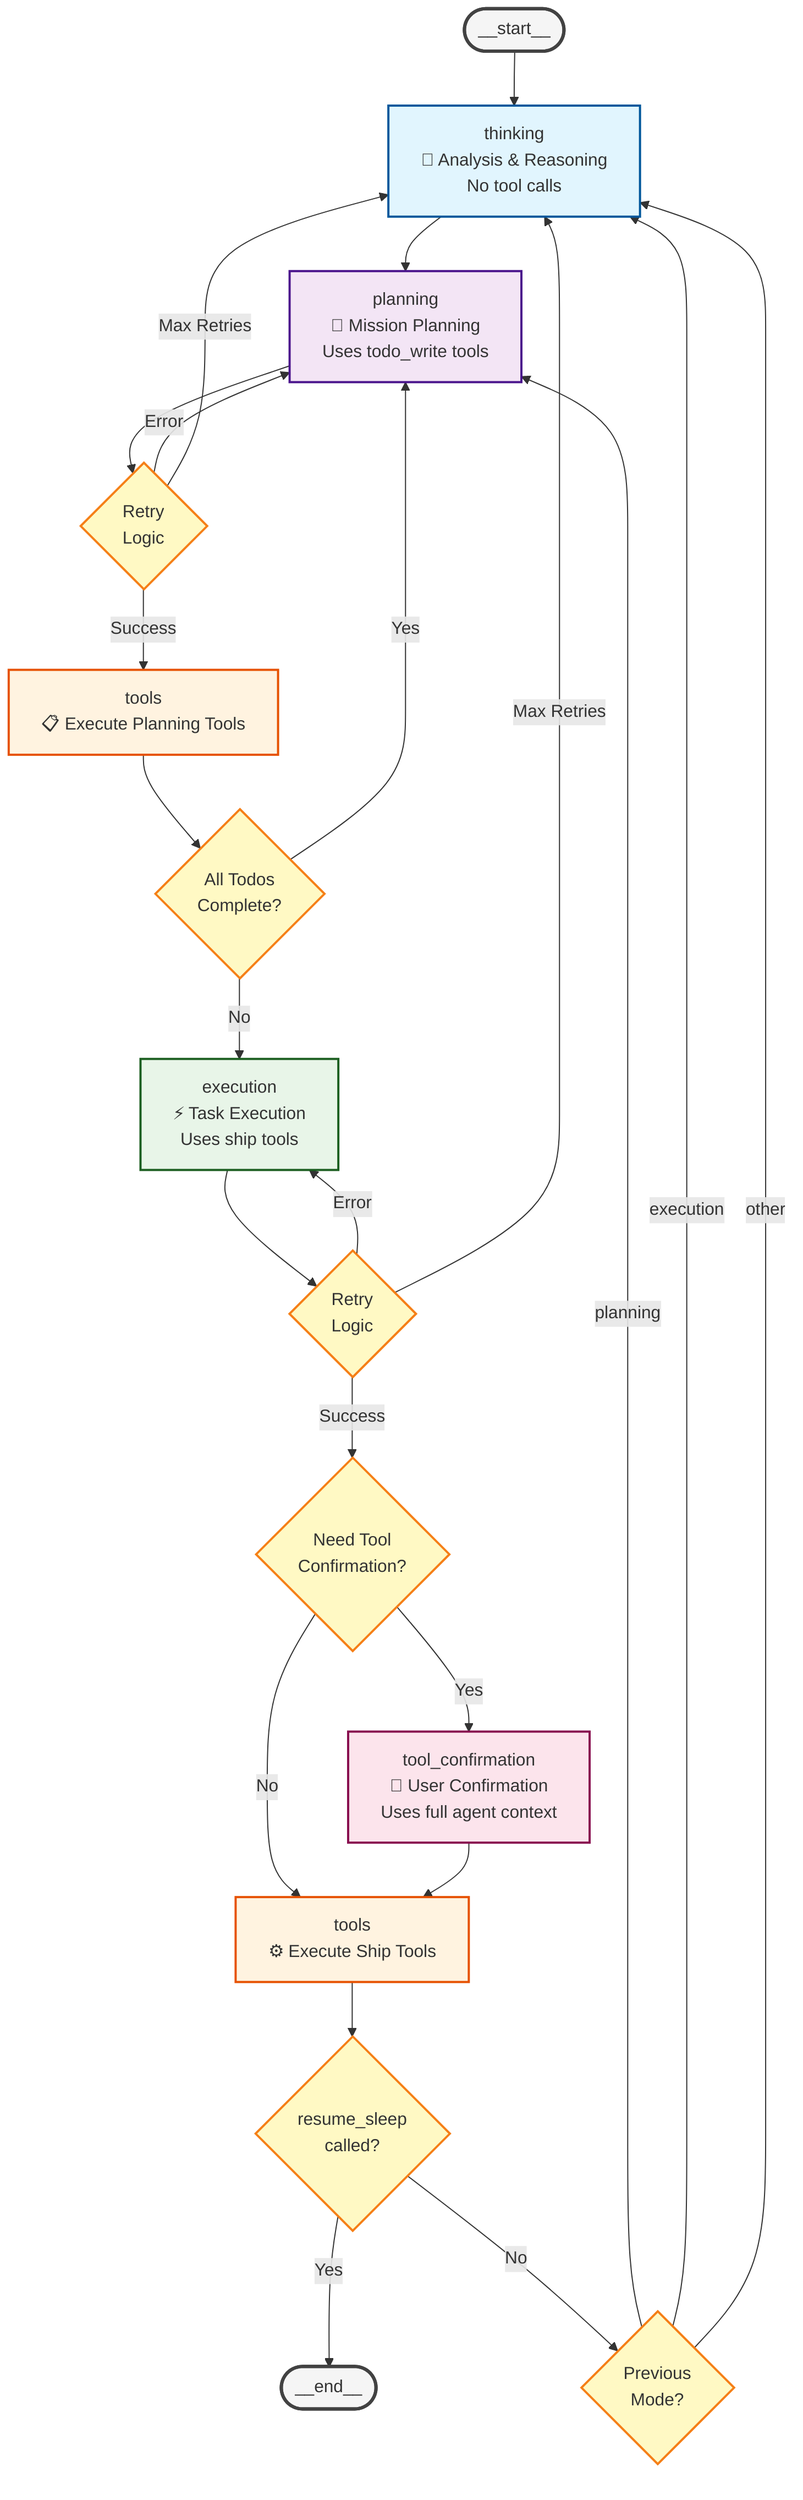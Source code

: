 ---
config:
  flowchart:
    curve: basis
---
graph TB
    START([__start__]) --> THINKING[thinking<br/>💭 Analysis & Reasoning<br/>No tool calls]
    
    THINKING --> PLANNING[planning<br/>📝 Mission Planning<br/>Uses todo_write tools]
    
    PLANNING --> PLAN_RETRY{Retry<br/>Logic}
    PLAN_RETRY -->|Error| PLANNING
    PLAN_RETRY -->|Max Retries| THINKING
    PLAN_RETRY -->|Success| TOOLS_P[tools<br/>📋 Execute Planning Tools]
    
    TOOLS_P --> PLAN_CHECK{All Todos<br/>Complete?}
    PLAN_CHECK -->|Yes| PLANNING
    PLAN_CHECK -->|No| EXECUTION[execution<br/>⚡ Task Execution<br/>Uses ship tools]
    
    EXECUTION --> EXEC_RETRY{Retry<br/>Logic}
    EXEC_RETRY -->|Error| EXECUTION
    EXEC_RETRY -->|Max Retries| THINKING
    EXEC_RETRY -->|Success| CONFIRM_CHECK{Need Tool<br/>Confirmation?}
    
    CONFIRM_CHECK -->|Yes| TOOL_CONFIRM[tool_confirmation<br/>🤔 User Confirmation<br/>Uses full agent context]
    CONFIRM_CHECK -->|No| TOOLS_E[tools<br/>⚙️ Execute Ship Tools]
    
    TOOL_CONFIRM --> TOOLS_E
    
    TOOLS_E --> SLEEP_CHECK{resume_sleep<br/>called?}
    SLEEP_CHECK -->|Yes| END([__end__])
    SLEEP_CHECK -->|No| MODE_CHECK{Previous<br/>Mode?}
    
    MODE_CHECK -->|planning| PLANNING
    MODE_CHECK -->|execution| THINKING
    MODE_CHECK -->|other| THINKING
    
    %% Styling
    classDef thinkNode fill:#e1f5fe,stroke:#01579b,stroke-width:2px
    classDef planNode fill:#f3e5f5,stroke:#4a148c,stroke-width:2px
    classDef execNode fill:#e8f5e8,stroke:#1b5e20,stroke-width:2px
    classDef toolNode fill:#fff3e0,stroke:#e65100,stroke-width:2px
    classDef confirmNode fill:#fce4ec,stroke:#880e4f,stroke-width:2px
    classDef decision fill:#fff9c4,stroke:#f57f17,stroke-width:2px
    classDef startEnd fill:#f5f5f5,stroke:#424242,stroke-width:3px
    
    class THINKING thinkNode
    class PLANNING planNode
    class EXECUTION execNode
    class TOOLS_P,TOOLS_E toolNode
    class TOOL_CONFIRM confirmNode
    class PLAN_RETRY,EXEC_RETRY,CONFIRM_CHECK,PLAN_CHECK,SLEEP_CHECK,MODE_CHECK decision
    class START,END startEnd